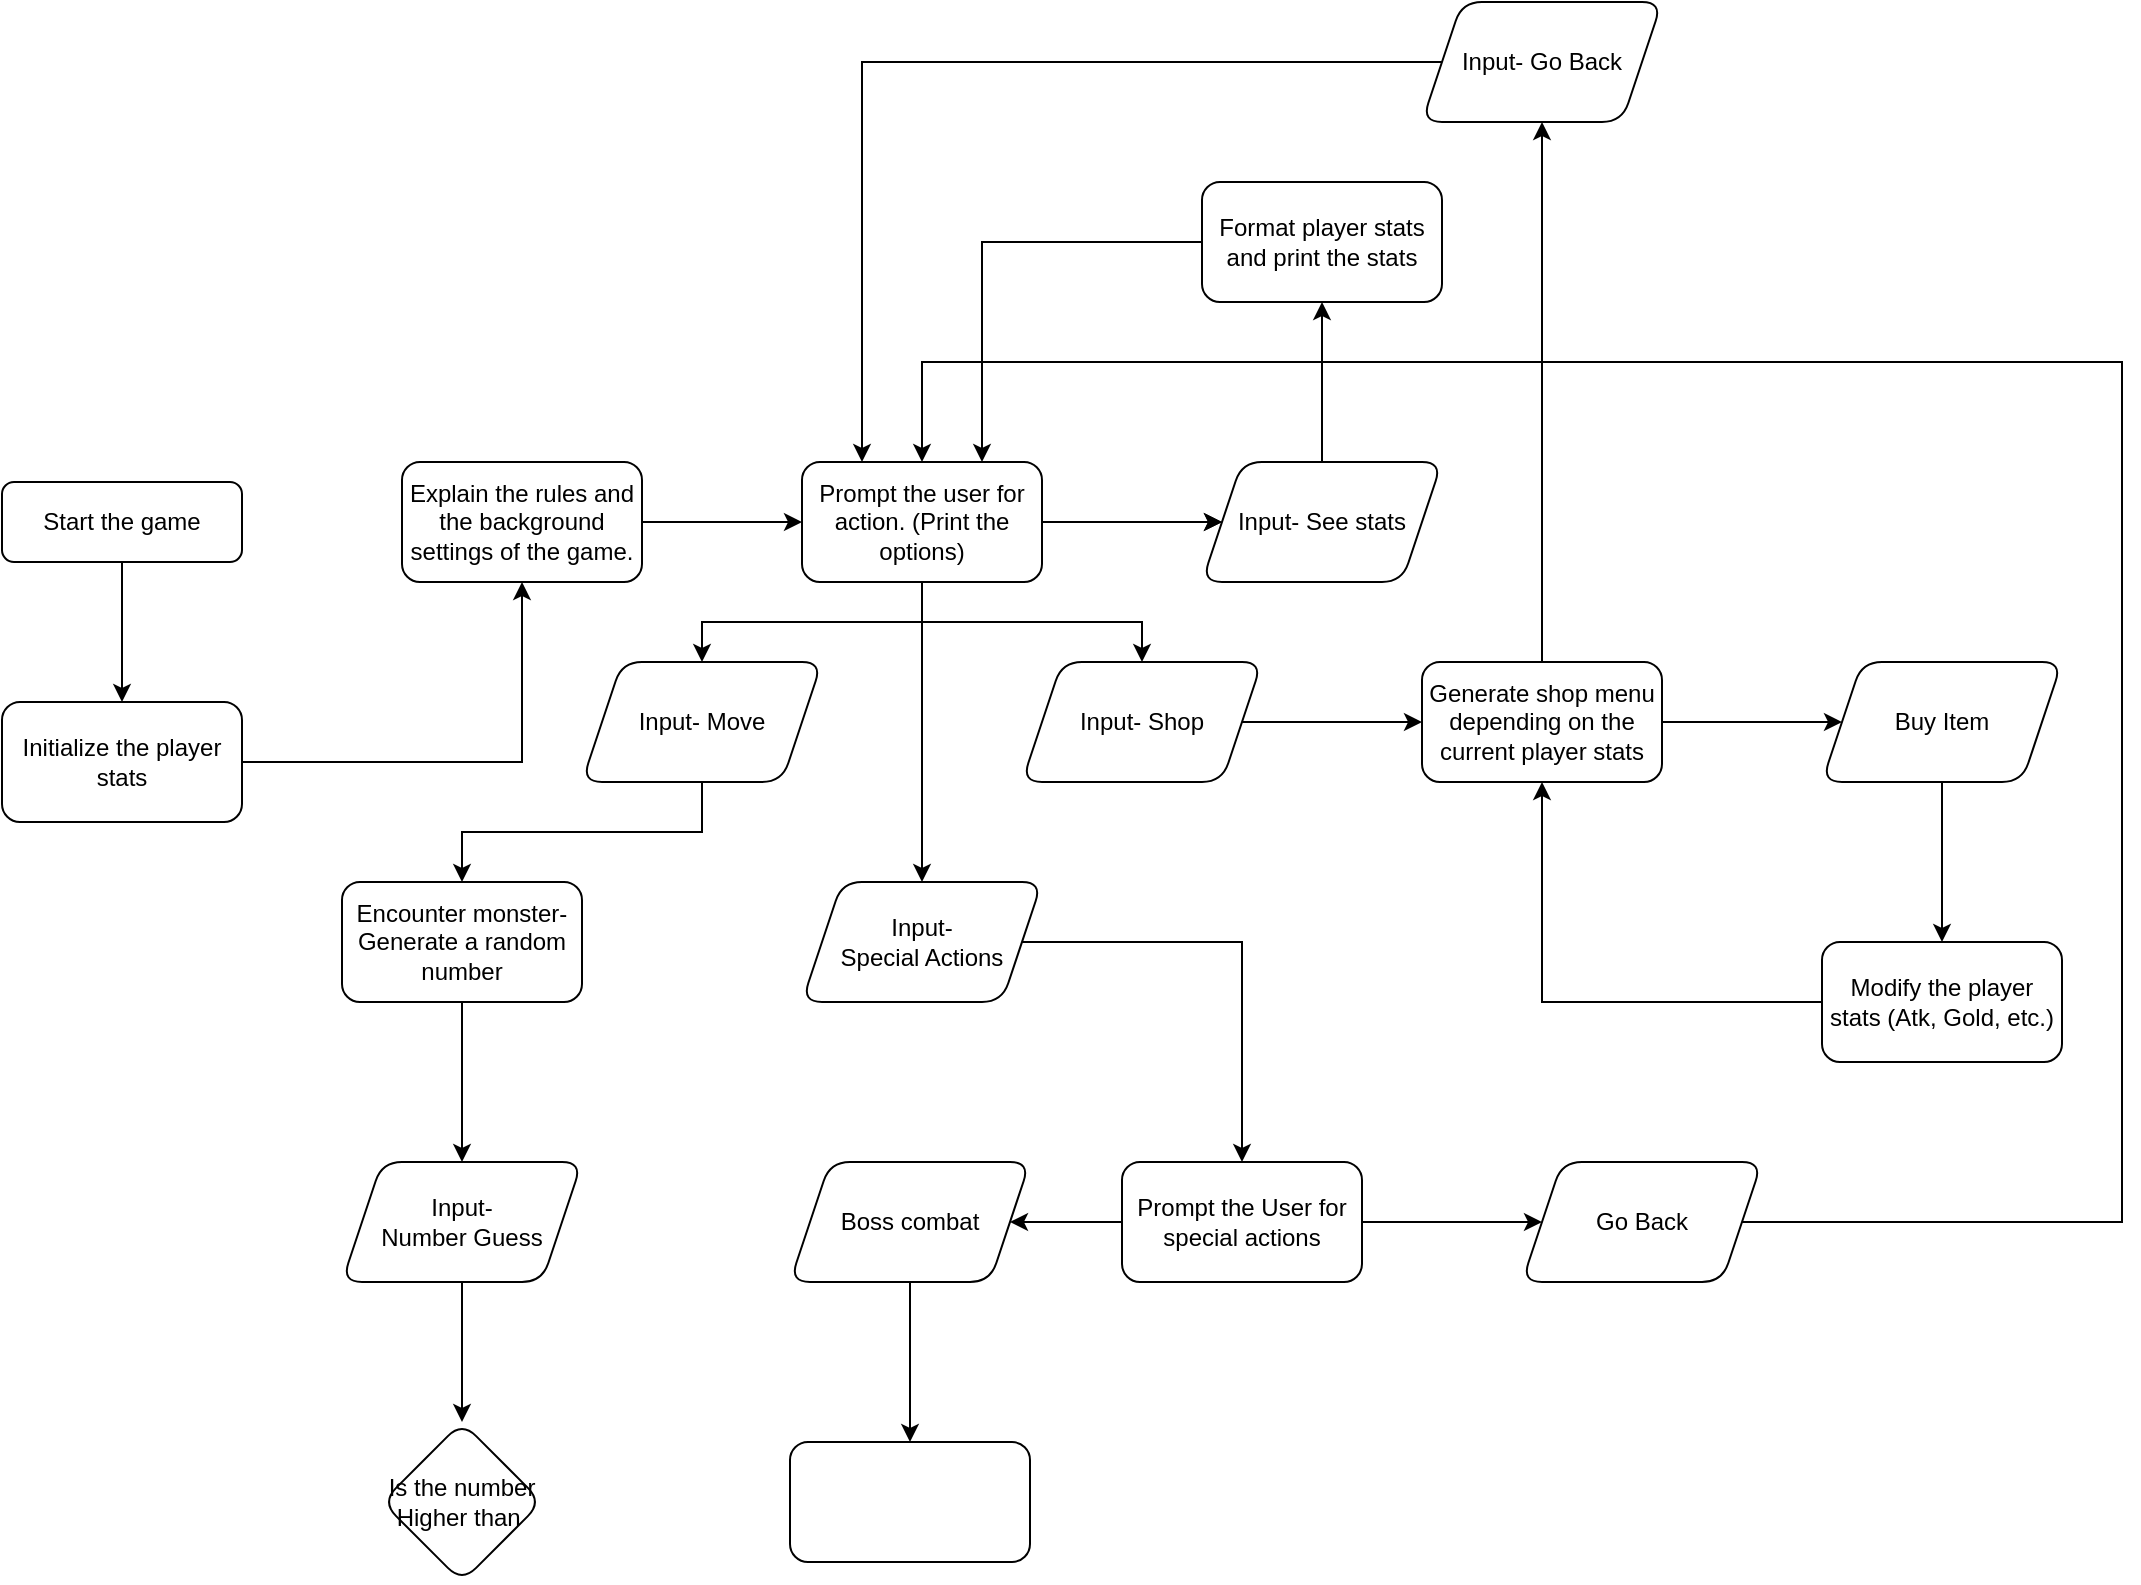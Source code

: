 <mxfile version="21.0.6" type="github">
  <diagram id="C5RBs43oDa-KdzZeNtuy" name="Page-1">
    <mxGraphModel dx="1105" dy="1772" grid="1" gridSize="10" guides="1" tooltips="1" connect="1" arrows="1" fold="1" page="1" pageScale="1" pageWidth="827" pageHeight="1169" math="0" shadow="0">
      <root>
        <mxCell id="WIyWlLk6GJQsqaUBKTNV-0" />
        <mxCell id="WIyWlLk6GJQsqaUBKTNV-1" parent="WIyWlLk6GJQsqaUBKTNV-0" />
        <mxCell id="foQUMzyyIrcbZpajRrtZ-10" value="" style="edgeStyle=orthogonalEdgeStyle;rounded=0;orthogonalLoop=1;jettySize=auto;html=1;exitX=1;exitY=0.5;exitDx=0;exitDy=0;" edge="1" parent="WIyWlLk6GJQsqaUBKTNV-1" source="foQUMzyyIrcbZpajRrtZ-25" target="foQUMzyyIrcbZpajRrtZ-9">
          <mxGeometry relative="1" as="geometry" />
        </mxCell>
        <mxCell id="foQUMzyyIrcbZpajRrtZ-26" value="" style="edgeStyle=orthogonalEdgeStyle;rounded=0;orthogonalLoop=1;jettySize=auto;html=1;" edge="1" parent="WIyWlLk6GJQsqaUBKTNV-1" source="WIyWlLk6GJQsqaUBKTNV-3" target="foQUMzyyIrcbZpajRrtZ-25">
          <mxGeometry relative="1" as="geometry" />
        </mxCell>
        <mxCell id="WIyWlLk6GJQsqaUBKTNV-3" value="Start the game" style="rounded=1;whiteSpace=wrap;html=1;fontSize=12;glass=0;strokeWidth=1;shadow=0;" parent="WIyWlLk6GJQsqaUBKTNV-1" vertex="1">
          <mxGeometry x="20" y="100" width="120" height="40" as="geometry" />
        </mxCell>
        <mxCell id="foQUMzyyIrcbZpajRrtZ-12" value="" style="edgeStyle=orthogonalEdgeStyle;rounded=0;orthogonalLoop=1;jettySize=auto;html=1;" edge="1" parent="WIyWlLk6GJQsqaUBKTNV-1" source="foQUMzyyIrcbZpajRrtZ-9" target="foQUMzyyIrcbZpajRrtZ-11">
          <mxGeometry relative="1" as="geometry" />
        </mxCell>
        <mxCell id="foQUMzyyIrcbZpajRrtZ-9" value="Explain the rules and the background settings of the game." style="whiteSpace=wrap;html=1;rounded=1;glass=0;strokeWidth=1;shadow=0;" vertex="1" parent="WIyWlLk6GJQsqaUBKTNV-1">
          <mxGeometry x="220" y="90" width="120" height="60" as="geometry" />
        </mxCell>
        <mxCell id="foQUMzyyIrcbZpajRrtZ-16" value="" style="edgeStyle=orthogonalEdgeStyle;rounded=0;orthogonalLoop=1;jettySize=auto;html=1;" edge="1" parent="WIyWlLk6GJQsqaUBKTNV-1" source="foQUMzyyIrcbZpajRrtZ-11" target="foQUMzyyIrcbZpajRrtZ-15">
          <mxGeometry relative="1" as="geometry" />
        </mxCell>
        <mxCell id="foQUMzyyIrcbZpajRrtZ-18" value="" style="edgeStyle=orthogonalEdgeStyle;rounded=0;orthogonalLoop=1;jettySize=auto;html=1;" edge="1" parent="WIyWlLk6GJQsqaUBKTNV-1" source="foQUMzyyIrcbZpajRrtZ-11" target="foQUMzyyIrcbZpajRrtZ-17">
          <mxGeometry relative="1" as="geometry" />
        </mxCell>
        <mxCell id="foQUMzyyIrcbZpajRrtZ-19" value="" style="edgeStyle=orthogonalEdgeStyle;rounded=0;orthogonalLoop=1;jettySize=auto;html=1;" edge="1" parent="WIyWlLk6GJQsqaUBKTNV-1" source="foQUMzyyIrcbZpajRrtZ-11" target="foQUMzyyIrcbZpajRrtZ-17">
          <mxGeometry relative="1" as="geometry" />
        </mxCell>
        <mxCell id="foQUMzyyIrcbZpajRrtZ-22" value="" style="edgeStyle=orthogonalEdgeStyle;rounded=0;orthogonalLoop=1;jettySize=auto;html=1;" edge="1" parent="WIyWlLk6GJQsqaUBKTNV-1" source="foQUMzyyIrcbZpajRrtZ-11" target="foQUMzyyIrcbZpajRrtZ-21">
          <mxGeometry relative="1" as="geometry" />
        </mxCell>
        <mxCell id="foQUMzyyIrcbZpajRrtZ-24" value="" style="edgeStyle=orthogonalEdgeStyle;rounded=0;orthogonalLoop=1;jettySize=auto;html=1;" edge="1" parent="WIyWlLk6GJQsqaUBKTNV-1" source="foQUMzyyIrcbZpajRrtZ-11" target="foQUMzyyIrcbZpajRrtZ-23">
          <mxGeometry relative="1" as="geometry" />
        </mxCell>
        <mxCell id="foQUMzyyIrcbZpajRrtZ-11" value="Prompt the user for action. (Print the options)" style="whiteSpace=wrap;html=1;rounded=1;glass=0;strokeWidth=1;shadow=0;" vertex="1" parent="WIyWlLk6GJQsqaUBKTNV-1">
          <mxGeometry x="420" y="90" width="120" height="60" as="geometry" />
        </mxCell>
        <mxCell id="foQUMzyyIrcbZpajRrtZ-52" value="" style="edgeStyle=orthogonalEdgeStyle;rounded=0;orthogonalLoop=1;jettySize=auto;html=1;" edge="1" parent="WIyWlLk6GJQsqaUBKTNV-1" source="foQUMzyyIrcbZpajRrtZ-15" target="foQUMzyyIrcbZpajRrtZ-51">
          <mxGeometry relative="1" as="geometry" />
        </mxCell>
        <mxCell id="foQUMzyyIrcbZpajRrtZ-15" value="Input- Move" style="shape=parallelogram;perimeter=parallelogramPerimeter;whiteSpace=wrap;html=1;fixedSize=1;rounded=1;glass=0;strokeWidth=1;shadow=0;" vertex="1" parent="WIyWlLk6GJQsqaUBKTNV-1">
          <mxGeometry x="310" y="190" width="120" height="60" as="geometry" />
        </mxCell>
        <mxCell id="foQUMzyyIrcbZpajRrtZ-28" value="" style="edgeStyle=orthogonalEdgeStyle;rounded=0;orthogonalLoop=1;jettySize=auto;html=1;" edge="1" parent="WIyWlLk6GJQsqaUBKTNV-1" source="foQUMzyyIrcbZpajRrtZ-17" target="foQUMzyyIrcbZpajRrtZ-27">
          <mxGeometry relative="1" as="geometry" />
        </mxCell>
        <mxCell id="foQUMzyyIrcbZpajRrtZ-17" value="Input- See stats" style="shape=parallelogram;perimeter=parallelogramPerimeter;whiteSpace=wrap;html=1;fixedSize=1;rounded=1;glass=0;strokeWidth=1;shadow=0;" vertex="1" parent="WIyWlLk6GJQsqaUBKTNV-1">
          <mxGeometry x="620" y="90" width="120" height="60" as="geometry" />
        </mxCell>
        <mxCell id="foQUMzyyIrcbZpajRrtZ-31" value="" style="edgeStyle=orthogonalEdgeStyle;rounded=0;orthogonalLoop=1;jettySize=auto;html=1;" edge="1" parent="WIyWlLk6GJQsqaUBKTNV-1" source="foQUMzyyIrcbZpajRrtZ-21" target="foQUMzyyIrcbZpajRrtZ-30">
          <mxGeometry relative="1" as="geometry" />
        </mxCell>
        <mxCell id="foQUMzyyIrcbZpajRrtZ-21" value="Input- Shop" style="shape=parallelogram;perimeter=parallelogramPerimeter;whiteSpace=wrap;html=1;fixedSize=1;rounded=1;glass=0;strokeWidth=1;shadow=0;" vertex="1" parent="WIyWlLk6GJQsqaUBKTNV-1">
          <mxGeometry x="530" y="190" width="120" height="60" as="geometry" />
        </mxCell>
        <mxCell id="foQUMzyyIrcbZpajRrtZ-41" value="" style="edgeStyle=orthogonalEdgeStyle;rounded=0;orthogonalLoop=1;jettySize=auto;html=1;" edge="1" parent="WIyWlLk6GJQsqaUBKTNV-1" source="foQUMzyyIrcbZpajRrtZ-23" target="foQUMzyyIrcbZpajRrtZ-40">
          <mxGeometry relative="1" as="geometry" />
        </mxCell>
        <mxCell id="foQUMzyyIrcbZpajRrtZ-23" value="Input- &lt;br&gt;Special Actions" style="shape=parallelogram;perimeter=parallelogramPerimeter;whiteSpace=wrap;html=1;fixedSize=1;rounded=1;glass=0;strokeWidth=1;shadow=0;" vertex="1" parent="WIyWlLk6GJQsqaUBKTNV-1">
          <mxGeometry x="420" y="300" width="120" height="60" as="geometry" />
        </mxCell>
        <mxCell id="foQUMzyyIrcbZpajRrtZ-25" value="Initialize the player stats" style="whiteSpace=wrap;html=1;rounded=1;glass=0;strokeWidth=1;shadow=0;" vertex="1" parent="WIyWlLk6GJQsqaUBKTNV-1">
          <mxGeometry x="20" y="210" width="120" height="60" as="geometry" />
        </mxCell>
        <mxCell id="foQUMzyyIrcbZpajRrtZ-29" style="edgeStyle=orthogonalEdgeStyle;rounded=0;orthogonalLoop=1;jettySize=auto;html=1;exitX=0;exitY=0.5;exitDx=0;exitDy=0;entryX=0.75;entryY=0;entryDx=0;entryDy=0;" edge="1" parent="WIyWlLk6GJQsqaUBKTNV-1" source="foQUMzyyIrcbZpajRrtZ-27" target="foQUMzyyIrcbZpajRrtZ-11">
          <mxGeometry relative="1" as="geometry" />
        </mxCell>
        <mxCell id="foQUMzyyIrcbZpajRrtZ-27" value="Format player stats and print the stats" style="whiteSpace=wrap;html=1;rounded=1;glass=0;strokeWidth=1;shadow=0;" vertex="1" parent="WIyWlLk6GJQsqaUBKTNV-1">
          <mxGeometry x="620" y="-50" width="120" height="60" as="geometry" />
        </mxCell>
        <mxCell id="foQUMzyyIrcbZpajRrtZ-33" value="" style="edgeStyle=orthogonalEdgeStyle;rounded=0;orthogonalLoop=1;jettySize=auto;html=1;" edge="1" parent="WIyWlLk6GJQsqaUBKTNV-1" source="foQUMzyyIrcbZpajRrtZ-30" target="foQUMzyyIrcbZpajRrtZ-32">
          <mxGeometry relative="1" as="geometry" />
        </mxCell>
        <mxCell id="foQUMzyyIrcbZpajRrtZ-38" value="" style="edgeStyle=orthogonalEdgeStyle;rounded=0;orthogonalLoop=1;jettySize=auto;html=1;" edge="1" parent="WIyWlLk6GJQsqaUBKTNV-1" source="foQUMzyyIrcbZpajRrtZ-30" target="foQUMzyyIrcbZpajRrtZ-37">
          <mxGeometry relative="1" as="geometry" />
        </mxCell>
        <mxCell id="foQUMzyyIrcbZpajRrtZ-30" value="Generate shop menu depending on the current player stats" style="whiteSpace=wrap;html=1;rounded=1;glass=0;strokeWidth=1;shadow=0;" vertex="1" parent="WIyWlLk6GJQsqaUBKTNV-1">
          <mxGeometry x="730" y="190" width="120" height="60" as="geometry" />
        </mxCell>
        <mxCell id="foQUMzyyIrcbZpajRrtZ-35" value="" style="edgeStyle=orthogonalEdgeStyle;rounded=0;orthogonalLoop=1;jettySize=auto;html=1;" edge="1" parent="WIyWlLk6GJQsqaUBKTNV-1" source="foQUMzyyIrcbZpajRrtZ-32" target="foQUMzyyIrcbZpajRrtZ-34">
          <mxGeometry relative="1" as="geometry" />
        </mxCell>
        <mxCell id="foQUMzyyIrcbZpajRrtZ-32" value="Buy Item" style="shape=parallelogram;perimeter=parallelogramPerimeter;whiteSpace=wrap;html=1;fixedSize=1;rounded=1;glass=0;strokeWidth=1;shadow=0;" vertex="1" parent="WIyWlLk6GJQsqaUBKTNV-1">
          <mxGeometry x="930" y="190" width="120" height="60" as="geometry" />
        </mxCell>
        <mxCell id="foQUMzyyIrcbZpajRrtZ-36" style="edgeStyle=orthogonalEdgeStyle;rounded=0;orthogonalLoop=1;jettySize=auto;html=1;exitX=0;exitY=0.5;exitDx=0;exitDy=0;entryX=0.5;entryY=1;entryDx=0;entryDy=0;" edge="1" parent="WIyWlLk6GJQsqaUBKTNV-1" source="foQUMzyyIrcbZpajRrtZ-34" target="foQUMzyyIrcbZpajRrtZ-30">
          <mxGeometry relative="1" as="geometry" />
        </mxCell>
        <mxCell id="foQUMzyyIrcbZpajRrtZ-34" value="Modify the player stats (Atk, Gold, etc.)" style="whiteSpace=wrap;html=1;rounded=1;glass=0;strokeWidth=1;shadow=0;" vertex="1" parent="WIyWlLk6GJQsqaUBKTNV-1">
          <mxGeometry x="930" y="330" width="120" height="60" as="geometry" />
        </mxCell>
        <mxCell id="foQUMzyyIrcbZpajRrtZ-39" style="edgeStyle=orthogonalEdgeStyle;rounded=0;orthogonalLoop=1;jettySize=auto;html=1;exitX=0;exitY=0.5;exitDx=0;exitDy=0;entryX=0.25;entryY=0;entryDx=0;entryDy=0;" edge="1" parent="WIyWlLk6GJQsqaUBKTNV-1" source="foQUMzyyIrcbZpajRrtZ-37" target="foQUMzyyIrcbZpajRrtZ-11">
          <mxGeometry relative="1" as="geometry" />
        </mxCell>
        <mxCell id="foQUMzyyIrcbZpajRrtZ-37" value="Input- Go Back" style="shape=parallelogram;perimeter=parallelogramPerimeter;whiteSpace=wrap;html=1;fixedSize=1;rounded=1;glass=0;strokeWidth=1;shadow=0;" vertex="1" parent="WIyWlLk6GJQsqaUBKTNV-1">
          <mxGeometry x="730" y="-140" width="120" height="60" as="geometry" />
        </mxCell>
        <mxCell id="foQUMzyyIrcbZpajRrtZ-43" value="" style="edgeStyle=orthogonalEdgeStyle;rounded=0;orthogonalLoop=1;jettySize=auto;html=1;" edge="1" parent="WIyWlLk6GJQsqaUBKTNV-1" source="foQUMzyyIrcbZpajRrtZ-40" target="foQUMzyyIrcbZpajRrtZ-42">
          <mxGeometry relative="1" as="geometry" />
        </mxCell>
        <mxCell id="foQUMzyyIrcbZpajRrtZ-49" value="" style="edgeStyle=orthogonalEdgeStyle;rounded=0;orthogonalLoop=1;jettySize=auto;html=1;" edge="1" parent="WIyWlLk6GJQsqaUBKTNV-1" source="foQUMzyyIrcbZpajRrtZ-40" target="foQUMzyyIrcbZpajRrtZ-48">
          <mxGeometry relative="1" as="geometry" />
        </mxCell>
        <mxCell id="foQUMzyyIrcbZpajRrtZ-40" value="Prompt the User for special actions" style="whiteSpace=wrap;html=1;rounded=1;glass=0;strokeWidth=1;shadow=0;" vertex="1" parent="WIyWlLk6GJQsqaUBKTNV-1">
          <mxGeometry x="580" y="440" width="120" height="60" as="geometry" />
        </mxCell>
        <mxCell id="foQUMzyyIrcbZpajRrtZ-45" value="" style="edgeStyle=orthogonalEdgeStyle;rounded=0;orthogonalLoop=1;jettySize=auto;html=1;" edge="1" parent="WIyWlLk6GJQsqaUBKTNV-1" source="foQUMzyyIrcbZpajRrtZ-42" target="foQUMzyyIrcbZpajRrtZ-44">
          <mxGeometry relative="1" as="geometry" />
        </mxCell>
        <mxCell id="foQUMzyyIrcbZpajRrtZ-42" value="Boss combat" style="shape=parallelogram;perimeter=parallelogramPerimeter;whiteSpace=wrap;html=1;fixedSize=1;rounded=1;glass=0;strokeWidth=1;shadow=0;" vertex="1" parent="WIyWlLk6GJQsqaUBKTNV-1">
          <mxGeometry x="414" y="440" width="120" height="60" as="geometry" />
        </mxCell>
        <mxCell id="foQUMzyyIrcbZpajRrtZ-44" value="" style="whiteSpace=wrap;html=1;rounded=1;glass=0;strokeWidth=1;shadow=0;" vertex="1" parent="WIyWlLk6GJQsqaUBKTNV-1">
          <mxGeometry x="414" y="580" width="120" height="60" as="geometry" />
        </mxCell>
        <mxCell id="foQUMzyyIrcbZpajRrtZ-50" style="edgeStyle=orthogonalEdgeStyle;rounded=0;orthogonalLoop=1;jettySize=auto;html=1;entryX=0.5;entryY=0;entryDx=0;entryDy=0;" edge="1" parent="WIyWlLk6GJQsqaUBKTNV-1" source="foQUMzyyIrcbZpajRrtZ-48" target="foQUMzyyIrcbZpajRrtZ-11">
          <mxGeometry relative="1" as="geometry">
            <mxPoint x="1090" y="40" as="targetPoint" />
            <Array as="points">
              <mxPoint x="1080" y="470" />
              <mxPoint x="1080" y="40" />
              <mxPoint x="480" y="40" />
            </Array>
          </mxGeometry>
        </mxCell>
        <mxCell id="foQUMzyyIrcbZpajRrtZ-48" value="Go Back" style="shape=parallelogram;perimeter=parallelogramPerimeter;whiteSpace=wrap;html=1;fixedSize=1;rounded=1;glass=0;strokeWidth=1;shadow=0;" vertex="1" parent="WIyWlLk6GJQsqaUBKTNV-1">
          <mxGeometry x="780" y="440" width="120" height="60" as="geometry" />
        </mxCell>
        <mxCell id="foQUMzyyIrcbZpajRrtZ-54" value="" style="edgeStyle=orthogonalEdgeStyle;rounded=0;orthogonalLoop=1;jettySize=auto;html=1;" edge="1" parent="WIyWlLk6GJQsqaUBKTNV-1" source="foQUMzyyIrcbZpajRrtZ-51" target="foQUMzyyIrcbZpajRrtZ-53">
          <mxGeometry relative="1" as="geometry" />
        </mxCell>
        <mxCell id="foQUMzyyIrcbZpajRrtZ-51" value="Encounter monster- Generate a random number" style="whiteSpace=wrap;html=1;rounded=1;glass=0;strokeWidth=1;shadow=0;" vertex="1" parent="WIyWlLk6GJQsqaUBKTNV-1">
          <mxGeometry x="190" y="300" width="120" height="60" as="geometry" />
        </mxCell>
        <mxCell id="foQUMzyyIrcbZpajRrtZ-56" value="" style="edgeStyle=orthogonalEdgeStyle;rounded=0;orthogonalLoop=1;jettySize=auto;html=1;" edge="1" parent="WIyWlLk6GJQsqaUBKTNV-1" source="foQUMzyyIrcbZpajRrtZ-53" target="foQUMzyyIrcbZpajRrtZ-55">
          <mxGeometry relative="1" as="geometry" />
        </mxCell>
        <mxCell id="foQUMzyyIrcbZpajRrtZ-53" value="Input-&lt;br&gt;Number Guess" style="shape=parallelogram;perimeter=parallelogramPerimeter;whiteSpace=wrap;html=1;fixedSize=1;rounded=1;glass=0;strokeWidth=1;shadow=0;" vertex="1" parent="WIyWlLk6GJQsqaUBKTNV-1">
          <mxGeometry x="190" y="440" width="120" height="60" as="geometry" />
        </mxCell>
        <mxCell id="foQUMzyyIrcbZpajRrtZ-55" value="Is the number Higher than&amp;nbsp;" style="rhombus;whiteSpace=wrap;html=1;rounded=1;glass=0;strokeWidth=1;shadow=0;" vertex="1" parent="WIyWlLk6GJQsqaUBKTNV-1">
          <mxGeometry x="210" y="570" width="80" height="80" as="geometry" />
        </mxCell>
      </root>
    </mxGraphModel>
  </diagram>
</mxfile>
